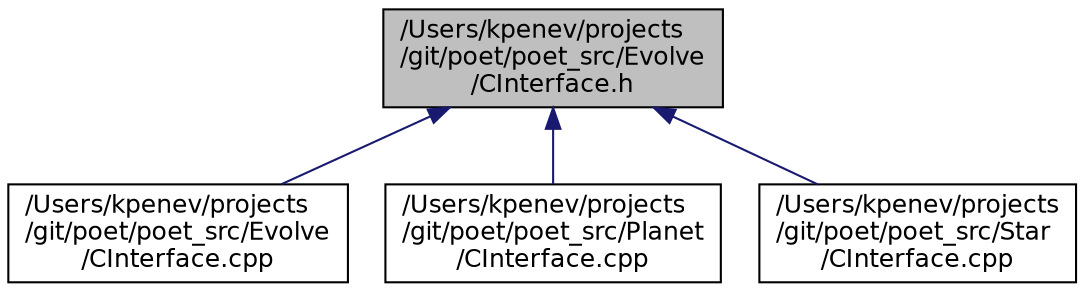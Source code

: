 digraph "/Users/kpenev/projects/git/poet/poet_src/Evolve/CInterface.h"
{
 // INTERACTIVE_SVG=YES
  edge [fontname="Helvetica",fontsize="12",labelfontname="Helvetica",labelfontsize="12"];
  node [fontname="Helvetica",fontsize="12",shape=record];
  Node93 [label="/Users/kpenev/projects\l/git/poet/poet_src/Evolve\l/CInterface.h",height=0.2,width=0.4,color="black", fillcolor="grey75", style="filled", fontcolor="black"];
  Node93 -> Node94 [dir="back",color="midnightblue",fontsize="12",style="solid",fontname="Helvetica"];
  Node94 [label="/Users/kpenev/projects\l/git/poet/poet_src/Evolve\l/CInterface.cpp",height=0.2,width=0.4,color="black", fillcolor="white", style="filled",URL="$Evolve_2CInterface_8cpp.html",tooltip="The definitions of the functions declared in CInterface.h. "];
  Node93 -> Node95 [dir="back",color="midnightblue",fontsize="12",style="solid",fontname="Helvetica"];
  Node95 [label="/Users/kpenev/projects\l/git/poet/poet_src/Planet\l/CInterface.cpp",height=0.2,width=0.4,color="black", fillcolor="white", style="filled",URL="$Planet_2CInterface_8cpp.html",tooltip="The definitions of the functions declared in CInterface.h. "];
  Node93 -> Node96 [dir="back",color="midnightblue",fontsize="12",style="solid",fontname="Helvetica"];
  Node96 [label="/Users/kpenev/projects\l/git/poet/poet_src/Star\l/CInterface.cpp",height=0.2,width=0.4,color="black", fillcolor="white", style="filled",URL="$Star_2CInterface_8cpp.html",tooltip="The definitions of the functions declared in CInterface.h. "];
}
